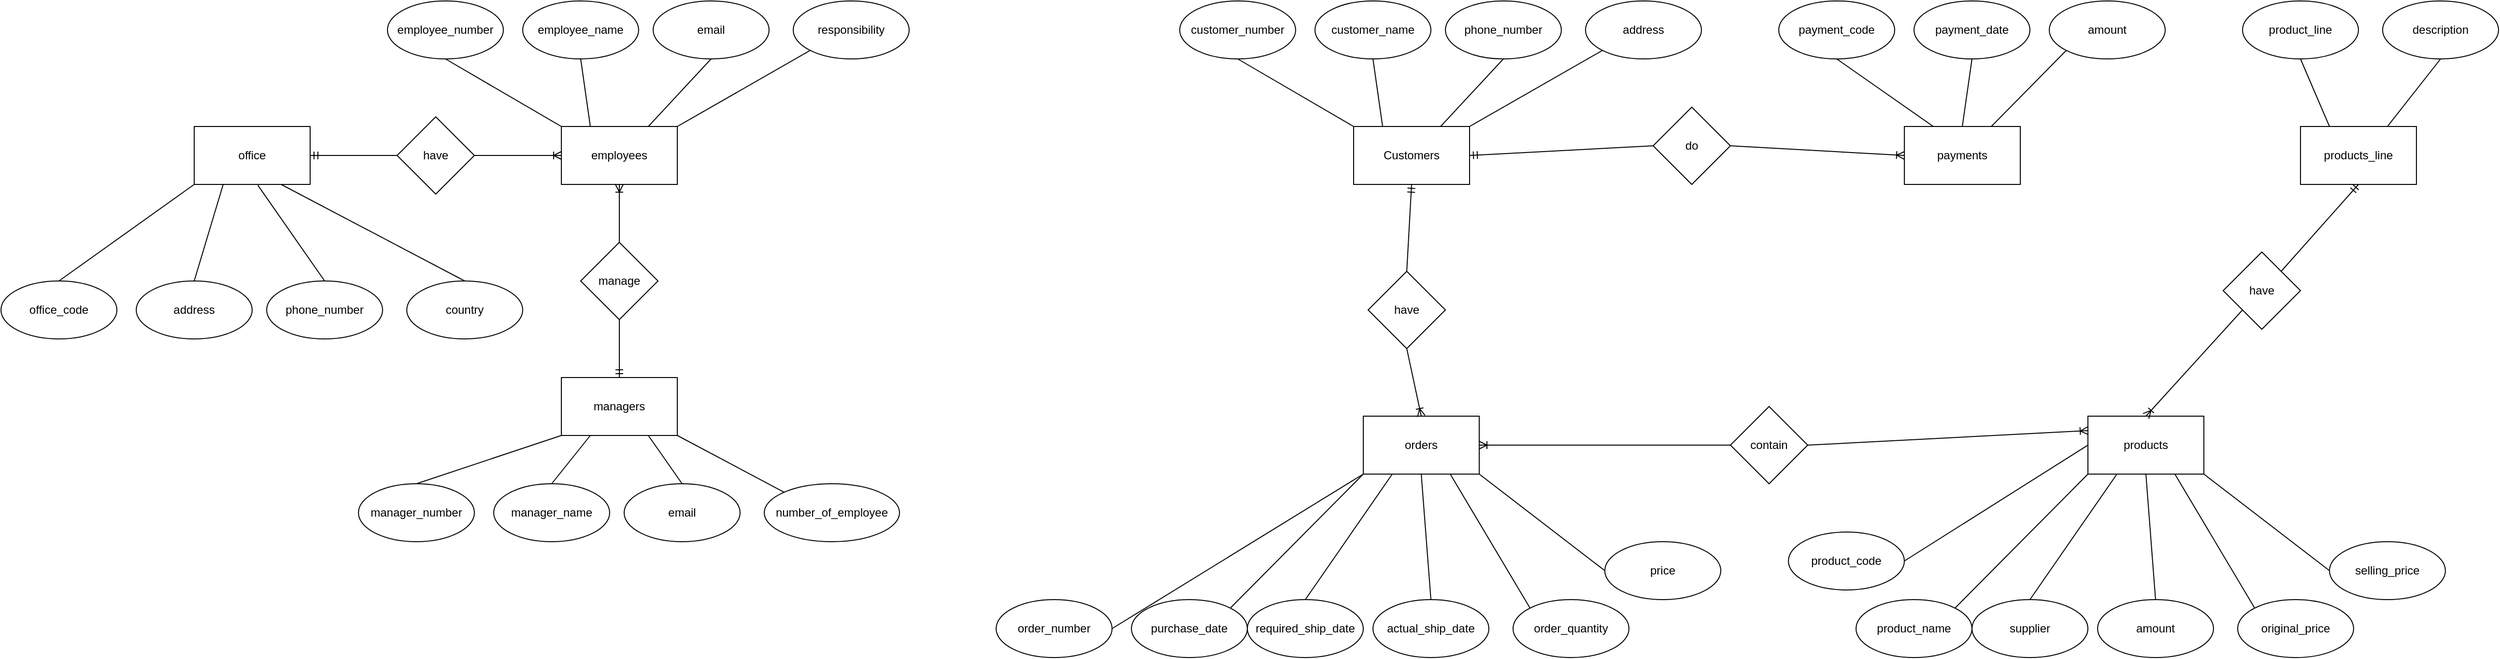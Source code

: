 <mxfile version="14.5.1" type="device"><diagram id="5W0hl_obl3BykaDS2cdx" name="Page-1"><mxGraphModel dx="3120" dy="840" grid="1" gridSize="10" guides="1" tooltips="1" connect="1" arrows="1" fold="1" page="1" pageScale="1" pageWidth="850" pageHeight="1100" math="0" shadow="0"><root><mxCell id="0"/><mxCell id="1" parent="0"/><mxCell id="FriQI0grgQP7yyJwqhBj-1" value="Customers" style="rounded=0;whiteSpace=wrap;html=1;" vertex="1" parent="1"><mxGeometry x="-20" y="180" width="120" height="60" as="geometry"/></mxCell><mxCell id="FriQI0grgQP7yyJwqhBj-2" value="customer_number" style="ellipse;whiteSpace=wrap;html=1;" vertex="1" parent="1"><mxGeometry x="-200" y="50" width="120" height="60" as="geometry"/></mxCell><mxCell id="FriQI0grgQP7yyJwqhBj-3" value="customer_name" style="ellipse;whiteSpace=wrap;html=1;" vertex="1" parent="1"><mxGeometry x="-60" y="50" width="120" height="60" as="geometry"/></mxCell><mxCell id="FriQI0grgQP7yyJwqhBj-4" value="phone_number" style="ellipse;whiteSpace=wrap;html=1;" vertex="1" parent="1"><mxGeometry x="75" y="50" width="120" height="60" as="geometry"/></mxCell><mxCell id="FriQI0grgQP7yyJwqhBj-5" value="address" style="ellipse;whiteSpace=wrap;html=1;" vertex="1" parent="1"><mxGeometry x="220" y="50" width="120" height="60" as="geometry"/></mxCell><mxCell id="FriQI0grgQP7yyJwqhBj-6" value="" style="endArrow=none;html=1;entryX=0.5;entryY=1;entryDx=0;entryDy=0;exitX=0;exitY=0;exitDx=0;exitDy=0;endFill=0;" edge="1" parent="1" source="FriQI0grgQP7yyJwqhBj-1" target="FriQI0grgQP7yyJwqhBj-2"><mxGeometry width="50" height="50" relative="1" as="geometry"><mxPoint x="60" y="190" as="sourcePoint"/><mxPoint x="110" y="140" as="targetPoint"/></mxGeometry></mxCell><mxCell id="FriQI0grgQP7yyJwqhBj-7" value="" style="endArrow=none;html=1;entryX=0.5;entryY=1;entryDx=0;entryDy=0;exitX=0.25;exitY=0;exitDx=0;exitDy=0;endFill=0;" edge="1" parent="1" source="FriQI0grgQP7yyJwqhBj-1" target="FriQI0grgQP7yyJwqhBj-3"><mxGeometry width="50" height="50" relative="1" as="geometry"><mxPoint x="150" y="200" as="sourcePoint"/><mxPoint x="30" y="130" as="targetPoint"/></mxGeometry></mxCell><mxCell id="FriQI0grgQP7yyJwqhBj-9" value="" style="endArrow=none;html=1;entryX=0.5;entryY=1;entryDx=0;entryDy=0;exitX=0.75;exitY=0;exitDx=0;exitDy=0;endFill=0;" edge="1" parent="1" source="FriQI0grgQP7yyJwqhBj-1" target="FriQI0grgQP7yyJwqhBj-4"><mxGeometry width="50" height="50" relative="1" as="geometry"><mxPoint x="160" y="200" as="sourcePoint"/><mxPoint x="150" y="130" as="targetPoint"/></mxGeometry></mxCell><mxCell id="FriQI0grgQP7yyJwqhBj-10" value="" style="endArrow=none;html=1;entryX=0;entryY=1;entryDx=0;entryDy=0;exitX=1;exitY=0;exitDx=0;exitDy=0;endFill=0;" edge="1" parent="1" source="FriQI0grgQP7yyJwqhBj-1" target="FriQI0grgQP7yyJwqhBj-5"><mxGeometry width="50" height="50" relative="1" as="geometry"><mxPoint x="150" y="210" as="sourcePoint"/><mxPoint x="215" y="140" as="targetPoint"/></mxGeometry></mxCell><mxCell id="FriQI0grgQP7yyJwqhBj-11" value="products_line" style="rounded=0;whiteSpace=wrap;html=1;" vertex="1" parent="1"><mxGeometry x="960" y="180" width="120" height="60" as="geometry"/></mxCell><mxCell id="FriQI0grgQP7yyJwqhBj-12" value="product_line" style="ellipse;whiteSpace=wrap;html=1;" vertex="1" parent="1"><mxGeometry x="900" y="50" width="120" height="60" as="geometry"/></mxCell><mxCell id="FriQI0grgQP7yyJwqhBj-13" value="description" style="ellipse;whiteSpace=wrap;html=1;" vertex="1" parent="1"><mxGeometry x="1045" y="50" width="120" height="60" as="geometry"/></mxCell><mxCell id="FriQI0grgQP7yyJwqhBj-14" value="" style="endArrow=none;html=1;entryX=0.5;entryY=1;entryDx=0;entryDy=0;exitX=0.25;exitY=0;exitDx=0;exitDy=0;endFill=0;" edge="1" parent="1" source="FriQI0grgQP7yyJwqhBj-11" target="FriQI0grgQP7yyJwqhBj-12"><mxGeometry width="50" height="50" relative="1" as="geometry"><mxPoint x="880" y="180" as="sourcePoint"/><mxPoint x="930" y="130" as="targetPoint"/></mxGeometry></mxCell><mxCell id="FriQI0grgQP7yyJwqhBj-15" value="" style="endArrow=none;html=1;entryX=0.5;entryY=1;entryDx=0;entryDy=0;exitX=0.75;exitY=0;exitDx=0;exitDy=0;endFill=0;" edge="1" parent="1" source="FriQI0grgQP7yyJwqhBj-11" target="FriQI0grgQP7yyJwqhBj-13"><mxGeometry width="50" height="50" relative="1" as="geometry"><mxPoint x="1110" y="190" as="sourcePoint"/><mxPoint x="1080" y="120" as="targetPoint"/></mxGeometry></mxCell><mxCell id="FriQI0grgQP7yyJwqhBj-16" value="products" style="rounded=0;whiteSpace=wrap;html=1;" vertex="1" parent="1"><mxGeometry x="740" y="480" width="120" height="60" as="geometry"/></mxCell><mxCell id="FriQI0grgQP7yyJwqhBj-17" value="product_code" style="ellipse;whiteSpace=wrap;html=1;" vertex="1" parent="1"><mxGeometry x="430" y="600" width="120" height="60" as="geometry"/></mxCell><mxCell id="FriQI0grgQP7yyJwqhBj-18" value="product_name" style="ellipse;whiteSpace=wrap;html=1;" vertex="1" parent="1"><mxGeometry x="500" y="670" width="120" height="60" as="geometry"/></mxCell><mxCell id="FriQI0grgQP7yyJwqhBj-19" value="supplier" style="ellipse;whiteSpace=wrap;html=1;" vertex="1" parent="1"><mxGeometry x="620" y="670" width="120" height="60" as="geometry"/></mxCell><mxCell id="FriQI0grgQP7yyJwqhBj-20" value="original_price" style="ellipse;whiteSpace=wrap;html=1;" vertex="1" parent="1"><mxGeometry x="895" y="670" width="120" height="60" as="geometry"/></mxCell><mxCell id="FriQI0grgQP7yyJwqhBj-21" value="amount" style="ellipse;whiteSpace=wrap;html=1;" vertex="1" parent="1"><mxGeometry x="750" y="670" width="120" height="60" as="geometry"/></mxCell><mxCell id="FriQI0grgQP7yyJwqhBj-22" value="selling_price" style="ellipse;whiteSpace=wrap;html=1;" vertex="1" parent="1"><mxGeometry x="990" y="610" width="120" height="60" as="geometry"/></mxCell><mxCell id="FriQI0grgQP7yyJwqhBj-23" value="" style="endArrow=none;html=1;entryX=1;entryY=0.5;entryDx=0;entryDy=0;exitX=0;exitY=0.5;exitDx=0;exitDy=0;endFill=0;" edge="1" parent="1" source="FriQI0grgQP7yyJwqhBj-16" target="FriQI0grgQP7yyJwqhBj-17"><mxGeometry width="50" height="50" relative="1" as="geometry"><mxPoint x="800" y="480" as="sourcePoint"/><mxPoint x="680" y="410" as="targetPoint"/></mxGeometry></mxCell><mxCell id="FriQI0grgQP7yyJwqhBj-24" value="" style="endArrow=none;html=1;entryX=1;entryY=0;entryDx=0;entryDy=0;exitX=0;exitY=1;exitDx=0;exitDy=0;endFill=0;" edge="1" parent="1" source="FriQI0grgQP7yyJwqhBj-16" target="FriQI0grgQP7yyJwqhBj-18"><mxGeometry width="50" height="50" relative="1" as="geometry"><mxPoint x="750" y="520" as="sourcePoint"/><mxPoint x="640" y="530" as="targetPoint"/></mxGeometry></mxCell><mxCell id="FriQI0grgQP7yyJwqhBj-25" value="" style="endArrow=none;html=1;entryX=0.5;entryY=0;entryDx=0;entryDy=0;exitX=0.25;exitY=1;exitDx=0;exitDy=0;endFill=0;" edge="1" parent="1" source="FriQI0grgQP7yyJwqhBj-16" target="FriQI0grgQP7yyJwqhBj-19"><mxGeometry width="50" height="50" relative="1" as="geometry"><mxPoint x="787.57" y="560" as="sourcePoint"/><mxPoint x="709.996" y="588.787" as="targetPoint"/></mxGeometry></mxCell><mxCell id="FriQI0grgQP7yyJwqhBj-26" value="" style="endArrow=none;html=1;entryX=0.5;entryY=0;entryDx=0;entryDy=0;exitX=0.5;exitY=1;exitDx=0;exitDy=0;endFill=0;" edge="1" parent="1" source="FriQI0grgQP7yyJwqhBj-16" target="FriQI0grgQP7yyJwqhBj-21"><mxGeometry width="50" height="50" relative="1" as="geometry"><mxPoint x="850" y="555" as="sourcePoint"/><mxPoint x="820" y="605" as="targetPoint"/></mxGeometry></mxCell><mxCell id="FriQI0grgQP7yyJwqhBj-27" value="" style="endArrow=none;html=1;entryX=0;entryY=0;entryDx=0;entryDy=0;exitX=0.75;exitY=1;exitDx=0;exitDy=0;endFill=0;" edge="1" parent="1" source="FriQI0grgQP7yyJwqhBj-16" target="FriQI0grgQP7yyJwqhBj-20"><mxGeometry width="50" height="50" relative="1" as="geometry"><mxPoint x="910" y="530" as="sourcePoint"/><mxPoint x="960" y="590" as="targetPoint"/></mxGeometry></mxCell><mxCell id="FriQI0grgQP7yyJwqhBj-28" value="" style="endArrow=none;html=1;entryX=0;entryY=0.5;entryDx=0;entryDy=0;endFill=0;exitX=1;exitY=1;exitDx=0;exitDy=0;" edge="1" parent="1" source="FriQI0grgQP7yyJwqhBj-16" target="FriQI0grgQP7yyJwqhBj-22"><mxGeometry width="50" height="50" relative="1" as="geometry"><mxPoint x="850" y="514" as="sourcePoint"/><mxPoint x="1010.004" y="523.787" as="targetPoint"/></mxGeometry></mxCell><mxCell id="FriQI0grgQP7yyJwqhBj-42" value="orders" style="rounded=0;whiteSpace=wrap;html=1;" vertex="1" parent="1"><mxGeometry x="-10" y="480" width="120" height="60" as="geometry"/></mxCell><mxCell id="FriQI0grgQP7yyJwqhBj-43" value="order_number" style="ellipse;whiteSpace=wrap;html=1;" vertex="1" parent="1"><mxGeometry x="-390" y="670" width="120" height="60" as="geometry"/></mxCell><mxCell id="FriQI0grgQP7yyJwqhBj-44" value="purchase_date" style="ellipse;whiteSpace=wrap;html=1;" vertex="1" parent="1"><mxGeometry x="-250" y="670" width="120" height="60" as="geometry"/></mxCell><mxCell id="FriQI0grgQP7yyJwqhBj-45" value="required_ship_date" style="ellipse;whiteSpace=wrap;html=1;" vertex="1" parent="1"><mxGeometry x="-130" y="670" width="120" height="60" as="geometry"/></mxCell><mxCell id="FriQI0grgQP7yyJwqhBj-46" value="order_quantity" style="ellipse;whiteSpace=wrap;html=1;" vertex="1" parent="1"><mxGeometry x="145" y="670" width="120" height="60" as="geometry"/></mxCell><mxCell id="FriQI0grgQP7yyJwqhBj-47" value="actual_ship_date" style="ellipse;whiteSpace=wrap;html=1;" vertex="1" parent="1"><mxGeometry y="670" width="120" height="60" as="geometry"/></mxCell><mxCell id="FriQI0grgQP7yyJwqhBj-48" value="price" style="ellipse;whiteSpace=wrap;html=1;" vertex="1" parent="1"><mxGeometry x="240" y="610" width="120" height="60" as="geometry"/></mxCell><mxCell id="FriQI0grgQP7yyJwqhBj-49" value="" style="endArrow=none;html=1;entryX=1;entryY=0.5;entryDx=0;entryDy=0;exitX=0;exitY=1;exitDx=0;exitDy=0;endFill=0;" edge="1" source="FriQI0grgQP7yyJwqhBj-42" target="FriQI0grgQP7yyJwqhBj-43" parent="1"><mxGeometry width="50" height="50" relative="1" as="geometry"><mxPoint x="50" y="480" as="sourcePoint"/><mxPoint x="-70" y="410" as="targetPoint"/></mxGeometry></mxCell><mxCell id="FriQI0grgQP7yyJwqhBj-50" value="" style="endArrow=none;html=1;entryX=1;entryY=0;entryDx=0;entryDy=0;exitX=0;exitY=1;exitDx=0;exitDy=0;endFill=0;" edge="1" source="FriQI0grgQP7yyJwqhBj-42" target="FriQI0grgQP7yyJwqhBj-44" parent="1"><mxGeometry width="50" height="50" relative="1" as="geometry"><mxPoint y="520" as="sourcePoint"/><mxPoint x="-110" y="530" as="targetPoint"/></mxGeometry></mxCell><mxCell id="FriQI0grgQP7yyJwqhBj-51" value="" style="endArrow=none;html=1;entryX=0.5;entryY=0;entryDx=0;entryDy=0;exitX=0.25;exitY=1;exitDx=0;exitDy=0;endFill=0;" edge="1" source="FriQI0grgQP7yyJwqhBj-42" target="FriQI0grgQP7yyJwqhBj-45" parent="1"><mxGeometry width="50" height="50" relative="1" as="geometry"><mxPoint x="37.57" y="560" as="sourcePoint"/><mxPoint x="-40.004" y="588.787" as="targetPoint"/></mxGeometry></mxCell><mxCell id="FriQI0grgQP7yyJwqhBj-52" value="" style="endArrow=none;html=1;entryX=0.5;entryY=0;entryDx=0;entryDy=0;exitX=0.5;exitY=1;exitDx=0;exitDy=0;endFill=0;" edge="1" source="FriQI0grgQP7yyJwqhBj-42" target="FriQI0grgQP7yyJwqhBj-47" parent="1"><mxGeometry width="50" height="50" relative="1" as="geometry"><mxPoint x="100" y="555" as="sourcePoint"/><mxPoint x="70" y="605" as="targetPoint"/></mxGeometry></mxCell><mxCell id="FriQI0grgQP7yyJwqhBj-53" value="" style="endArrow=none;html=1;entryX=0;entryY=0;entryDx=0;entryDy=0;exitX=0.75;exitY=1;exitDx=0;exitDy=0;endFill=0;" edge="1" source="FriQI0grgQP7yyJwqhBj-42" target="FriQI0grgQP7yyJwqhBj-46" parent="1"><mxGeometry width="50" height="50" relative="1" as="geometry"><mxPoint x="160" y="530" as="sourcePoint"/><mxPoint x="210" y="590" as="targetPoint"/></mxGeometry></mxCell><mxCell id="FriQI0grgQP7yyJwqhBj-54" value="" style="endArrow=none;html=1;entryX=0;entryY=0.5;entryDx=0;entryDy=0;endFill=0;exitX=1;exitY=1;exitDx=0;exitDy=0;" edge="1" source="FriQI0grgQP7yyJwqhBj-42" target="FriQI0grgQP7yyJwqhBj-48" parent="1"><mxGeometry width="50" height="50" relative="1" as="geometry"><mxPoint x="100" y="514" as="sourcePoint"/><mxPoint x="260.004" y="523.787" as="targetPoint"/></mxGeometry></mxCell><mxCell id="FriQI0grgQP7yyJwqhBj-55" value="payments" style="rounded=0;whiteSpace=wrap;html=1;" vertex="1" parent="1"><mxGeometry x="550" y="180" width="120" height="60" as="geometry"/></mxCell><mxCell id="FriQI0grgQP7yyJwqhBj-56" value="payment_code" style="ellipse;whiteSpace=wrap;html=1;" vertex="1" parent="1"><mxGeometry x="420" y="50" width="120" height="60" as="geometry"/></mxCell><mxCell id="FriQI0grgQP7yyJwqhBj-57" value="payment_date" style="ellipse;whiteSpace=wrap;html=1;" vertex="1" parent="1"><mxGeometry x="560" y="50" width="120" height="60" as="geometry"/></mxCell><mxCell id="FriQI0grgQP7yyJwqhBj-58" value="" style="endArrow=none;html=1;entryX=0.5;entryY=1;entryDx=0;entryDy=0;exitX=0.25;exitY=0;exitDx=0;exitDy=0;endFill=0;" edge="1" source="FriQI0grgQP7yyJwqhBj-55" target="FriQI0grgQP7yyJwqhBj-56" parent="1"><mxGeometry width="50" height="50" relative="1" as="geometry"><mxPoint x="470" y="180" as="sourcePoint"/><mxPoint x="520" y="130" as="targetPoint"/></mxGeometry></mxCell><mxCell id="FriQI0grgQP7yyJwqhBj-59" value="" style="endArrow=none;html=1;entryX=0.5;entryY=1;entryDx=0;entryDy=0;exitX=0.5;exitY=0;exitDx=0;exitDy=0;endFill=0;" edge="1" source="FriQI0grgQP7yyJwqhBj-55" target="FriQI0grgQP7yyJwqhBj-57" parent="1"><mxGeometry width="50" height="50" relative="1" as="geometry"><mxPoint x="700" y="190" as="sourcePoint"/><mxPoint x="670" y="120" as="targetPoint"/></mxGeometry></mxCell><mxCell id="FriQI0grgQP7yyJwqhBj-60" value="amount" style="ellipse;whiteSpace=wrap;html=1;" vertex="1" parent="1"><mxGeometry x="700" y="50" width="120" height="60" as="geometry"/></mxCell><mxCell id="FriQI0grgQP7yyJwqhBj-61" value="" style="endArrow=none;html=1;entryX=0;entryY=1;entryDx=0;entryDy=0;exitX=0.75;exitY=0;exitDx=0;exitDy=0;endFill=0;" edge="1" parent="1" source="FriQI0grgQP7yyJwqhBj-55" target="FriQI0grgQP7yyJwqhBj-60"><mxGeometry width="50" height="50" relative="1" as="geometry"><mxPoint x="710.0" y="190.0" as="sourcePoint"/><mxPoint x="690.0" y="120.0" as="targetPoint"/></mxGeometry></mxCell><mxCell id="FriQI0grgQP7yyJwqhBj-62" value="employees" style="rounded=0;whiteSpace=wrap;html=1;" vertex="1" parent="1"><mxGeometry x="-840" y="180" width="120" height="60" as="geometry"/></mxCell><mxCell id="FriQI0grgQP7yyJwqhBj-63" value="employee_number" style="ellipse;whiteSpace=wrap;html=1;" vertex="1" parent="1"><mxGeometry x="-1020" y="50" width="120" height="60" as="geometry"/></mxCell><mxCell id="FriQI0grgQP7yyJwqhBj-64" value="employee_name" style="ellipse;whiteSpace=wrap;html=1;" vertex="1" parent="1"><mxGeometry x="-880" y="50" width="120" height="60" as="geometry"/></mxCell><mxCell id="FriQI0grgQP7yyJwqhBj-65" value="email" style="ellipse;whiteSpace=wrap;html=1;" vertex="1" parent="1"><mxGeometry x="-745" y="50" width="120" height="60" as="geometry"/></mxCell><mxCell id="FriQI0grgQP7yyJwqhBj-66" value="responsibility" style="ellipse;whiteSpace=wrap;html=1;" vertex="1" parent="1"><mxGeometry x="-600" y="50" width="120" height="60" as="geometry"/></mxCell><mxCell id="FriQI0grgQP7yyJwqhBj-67" value="" style="endArrow=none;html=1;entryX=0.5;entryY=1;entryDx=0;entryDy=0;exitX=0;exitY=0;exitDx=0;exitDy=0;endFill=0;" edge="1" source="FriQI0grgQP7yyJwqhBj-62" target="FriQI0grgQP7yyJwqhBj-63" parent="1"><mxGeometry width="50" height="50" relative="1" as="geometry"><mxPoint x="-760" y="190" as="sourcePoint"/><mxPoint x="-710" y="140" as="targetPoint"/></mxGeometry></mxCell><mxCell id="FriQI0grgQP7yyJwqhBj-68" value="" style="endArrow=none;html=1;entryX=0.5;entryY=1;entryDx=0;entryDy=0;exitX=0.25;exitY=0;exitDx=0;exitDy=0;endFill=0;" edge="1" source="FriQI0grgQP7yyJwqhBj-62" target="FriQI0grgQP7yyJwqhBj-64" parent="1"><mxGeometry width="50" height="50" relative="1" as="geometry"><mxPoint x="-670" y="200" as="sourcePoint"/><mxPoint x="-790" y="130" as="targetPoint"/></mxGeometry></mxCell><mxCell id="FriQI0grgQP7yyJwqhBj-69" value="" style="endArrow=none;html=1;entryX=0.5;entryY=1;entryDx=0;entryDy=0;exitX=0.75;exitY=0;exitDx=0;exitDy=0;endFill=0;" edge="1" source="FriQI0grgQP7yyJwqhBj-62" target="FriQI0grgQP7yyJwqhBj-65" parent="1"><mxGeometry width="50" height="50" relative="1" as="geometry"><mxPoint x="-660" y="200" as="sourcePoint"/><mxPoint x="-670" y="130" as="targetPoint"/></mxGeometry></mxCell><mxCell id="FriQI0grgQP7yyJwqhBj-70" value="" style="endArrow=none;html=1;entryX=0;entryY=1;entryDx=0;entryDy=0;exitX=1;exitY=0;exitDx=0;exitDy=0;endFill=0;" edge="1" source="FriQI0grgQP7yyJwqhBj-62" target="FriQI0grgQP7yyJwqhBj-66" parent="1"><mxGeometry width="50" height="50" relative="1" as="geometry"><mxPoint x="-670" y="210" as="sourcePoint"/><mxPoint x="-605" y="140" as="targetPoint"/></mxGeometry></mxCell><mxCell id="FriQI0grgQP7yyJwqhBj-80" value="office" style="rounded=0;whiteSpace=wrap;html=1;" vertex="1" parent="1"><mxGeometry x="-1220" y="180" width="120" height="60" as="geometry"/></mxCell><mxCell id="FriQI0grgQP7yyJwqhBj-81" value="office_code" style="ellipse;whiteSpace=wrap;html=1;" vertex="1" parent="1"><mxGeometry x="-1420" y="340" width="120" height="60" as="geometry"/></mxCell><mxCell id="FriQI0grgQP7yyJwqhBj-82" value="address" style="ellipse;whiteSpace=wrap;html=1;" vertex="1" parent="1"><mxGeometry x="-1280" y="340" width="120" height="60" as="geometry"/></mxCell><mxCell id="FriQI0grgQP7yyJwqhBj-83" value="phone_number" style="ellipse;whiteSpace=wrap;html=1;" vertex="1" parent="1"><mxGeometry x="-1145" y="340" width="120" height="60" as="geometry"/></mxCell><mxCell id="FriQI0grgQP7yyJwqhBj-84" value="country" style="ellipse;whiteSpace=wrap;html=1;" vertex="1" parent="1"><mxGeometry x="-1000" y="340" width="120" height="60" as="geometry"/></mxCell><mxCell id="FriQI0grgQP7yyJwqhBj-85" value="" style="endArrow=none;html=1;entryX=0.5;entryY=0;entryDx=0;entryDy=0;exitX=0;exitY=1;exitDx=0;exitDy=0;endFill=0;" edge="1" parent="1" source="FriQI0grgQP7yyJwqhBj-80" target="FriQI0grgQP7yyJwqhBj-81"><mxGeometry width="50" height="50" relative="1" as="geometry"><mxPoint x="-1230" y="290" as="sourcePoint"/><mxPoint x="-1180" y="240" as="targetPoint"/></mxGeometry></mxCell><mxCell id="FriQI0grgQP7yyJwqhBj-86" value="" style="endArrow=none;html=1;entryX=0.5;entryY=0;entryDx=0;entryDy=0;exitX=0.25;exitY=1;exitDx=0;exitDy=0;endFill=0;" edge="1" parent="1" source="FriQI0grgQP7yyJwqhBj-80" target="FriQI0grgQP7yyJwqhBj-82"><mxGeometry width="50" height="50" relative="1" as="geometry"><mxPoint x="-1210" y="250" as="sourcePoint"/><mxPoint x="-1350" y="350" as="targetPoint"/></mxGeometry></mxCell><mxCell id="FriQI0grgQP7yyJwqhBj-87" value="" style="endArrow=none;html=1;entryX=0.5;entryY=0;entryDx=0;entryDy=0;exitX=0.549;exitY=1.014;exitDx=0;exitDy=0;endFill=0;exitPerimeter=0;" edge="1" parent="1" source="FriQI0grgQP7yyJwqhBj-80" target="FriQI0grgQP7yyJwqhBj-83"><mxGeometry width="50" height="50" relative="1" as="geometry"><mxPoint x="-1180" y="250" as="sourcePoint"/><mxPoint x="-1210" y="350" as="targetPoint"/></mxGeometry></mxCell><mxCell id="FriQI0grgQP7yyJwqhBj-88" value="" style="endArrow=none;html=1;entryX=0.5;entryY=0;entryDx=0;entryDy=0;exitX=0.75;exitY=1;exitDx=0;exitDy=0;endFill=0;" edge="1" parent="1" source="FriQI0grgQP7yyJwqhBj-80" target="FriQI0grgQP7yyJwqhBj-84"><mxGeometry width="50" height="50" relative="1" as="geometry"><mxPoint x="-1089.12" y="250.84" as="sourcePoint"/><mxPoint x="-1020" y="350" as="targetPoint"/></mxGeometry></mxCell><mxCell id="FriQI0grgQP7yyJwqhBj-89" value="have" style="rhombus;whiteSpace=wrap;html=1;" vertex="1" parent="1"><mxGeometry x="-5" y="330" width="80" height="80" as="geometry"/></mxCell><mxCell id="FriQI0grgQP7yyJwqhBj-92" value="" style="endArrow=ERmandOne;html=1;entryX=0.5;entryY=1;entryDx=0;entryDy=0;exitX=0.5;exitY=0;exitDx=0;exitDy=0;endFill=0;" edge="1" parent="1" source="FriQI0grgQP7yyJwqhBj-89" target="FriQI0grgQP7yyJwqhBj-1"><mxGeometry width="50" height="50" relative="1" as="geometry"><mxPoint x="10" y="400" as="sourcePoint"/><mxPoint x="60" y="350" as="targetPoint"/></mxGeometry></mxCell><mxCell id="FriQI0grgQP7yyJwqhBj-93" value="" style="endArrow=ERoneToMany;html=1;entryX=0.5;entryY=0;entryDx=0;entryDy=0;exitX=0.5;exitY=1;exitDx=0;exitDy=0;endFill=0;" edge="1" parent="1" source="FriQI0grgQP7yyJwqhBj-89" target="FriQI0grgQP7yyJwqhBj-42"><mxGeometry width="50" height="50" relative="1" as="geometry"><mxPoint x="10" y="400" as="sourcePoint"/><mxPoint x="60" y="350" as="targetPoint"/></mxGeometry></mxCell><mxCell id="FriQI0grgQP7yyJwqhBj-94" value="do" style="rhombus;whiteSpace=wrap;html=1;" vertex="1" parent="1"><mxGeometry x="290" y="160" width="80" height="80" as="geometry"/></mxCell><mxCell id="FriQI0grgQP7yyJwqhBj-95" value="" style="endArrow=ERmandOne;html=1;exitX=0;exitY=0.5;exitDx=0;exitDy=0;entryX=1;entryY=0.5;entryDx=0;entryDy=0;endFill=0;" edge="1" parent="1" source="FriQI0grgQP7yyJwqhBj-94" target="FriQI0grgQP7yyJwqhBj-1"><mxGeometry width="50" height="50" relative="1" as="geometry"><mxPoint x="270" y="230" as="sourcePoint"/><mxPoint x="320" y="180" as="targetPoint"/></mxGeometry></mxCell><mxCell id="FriQI0grgQP7yyJwqhBj-96" value="" style="endArrow=ERoneToMany;html=1;exitX=1;exitY=0.5;exitDx=0;exitDy=0;entryX=0;entryY=0.5;entryDx=0;entryDy=0;endFill=0;" edge="1" parent="1" source="FriQI0grgQP7yyJwqhBj-94" target="FriQI0grgQP7yyJwqhBj-55"><mxGeometry width="50" height="50" relative="1" as="geometry"><mxPoint x="370" y="270" as="sourcePoint"/><mxPoint x="180" y="280" as="targetPoint"/></mxGeometry></mxCell><mxCell id="FriQI0grgQP7yyJwqhBj-97" value="contain" style="rhombus;whiteSpace=wrap;html=1;" vertex="1" parent="1"><mxGeometry x="370" y="470" width="80" height="80" as="geometry"/></mxCell><mxCell id="FriQI0grgQP7yyJwqhBj-98" value="" style="endArrow=ERoneToMany;html=1;entryX=0;entryY=0.25;entryDx=0;entryDy=0;exitX=1;exitY=0.5;exitDx=0;exitDy=0;endFill=0;" edge="1" parent="1" source="FriQI0grgQP7yyJwqhBj-97" target="FriQI0grgQP7yyJwqhBj-16"><mxGeometry width="50" height="50" relative="1" as="geometry"><mxPoint x="400" y="590" as="sourcePoint"/><mxPoint x="450" y="540" as="targetPoint"/></mxGeometry></mxCell><mxCell id="FriQI0grgQP7yyJwqhBj-99" value="" style="endArrow=ERoneToMany;html=1;entryX=1;entryY=0.5;entryDx=0;entryDy=0;exitX=0;exitY=0.5;exitDx=0;exitDy=0;endFill=0;" edge="1" parent="1" source="FriQI0grgQP7yyJwqhBj-97" target="FriQI0grgQP7yyJwqhBj-42"><mxGeometry width="50" height="50" relative="1" as="geometry"><mxPoint x="400" y="590" as="sourcePoint"/><mxPoint x="450" y="540" as="targetPoint"/></mxGeometry></mxCell><mxCell id="FriQI0grgQP7yyJwqhBj-100" value="have" style="rhombus;whiteSpace=wrap;html=1;" vertex="1" parent="1"><mxGeometry x="880" y="310" width="80" height="80" as="geometry"/></mxCell><mxCell id="FriQI0grgQP7yyJwqhBj-101" value="" style="endArrow=ERoneToMany;html=1;entryX=0.5;entryY=0;entryDx=0;entryDy=0;exitX=0;exitY=1;exitDx=0;exitDy=0;endFill=0;" edge="1" parent="1" source="FriQI0grgQP7yyJwqhBj-100" target="FriQI0grgQP7yyJwqhBj-16"><mxGeometry width="50" height="50" relative="1" as="geometry"><mxPoint x="880" y="370" as="sourcePoint"/><mxPoint x="930" y="320" as="targetPoint"/></mxGeometry></mxCell><mxCell id="FriQI0grgQP7yyJwqhBj-102" value="" style="endArrow=ERmandOne;html=1;entryX=0.5;entryY=1;entryDx=0;entryDy=0;exitX=1;exitY=0;exitDx=0;exitDy=0;endFill=0;" edge="1" parent="1" source="FriQI0grgQP7yyJwqhBj-100" target="FriQI0grgQP7yyJwqhBj-11"><mxGeometry width="50" height="50" relative="1" as="geometry"><mxPoint x="880" y="370" as="sourcePoint"/><mxPoint x="930" y="320" as="targetPoint"/></mxGeometry></mxCell><mxCell id="FriQI0grgQP7yyJwqhBj-112" value="managers" style="rounded=0;whiteSpace=wrap;html=1;" vertex="1" parent="1"><mxGeometry x="-840" y="440" width="120" height="60" as="geometry"/></mxCell><mxCell id="FriQI0grgQP7yyJwqhBj-113" value="manager_number" style="ellipse;whiteSpace=wrap;html=1;" vertex="1" parent="1"><mxGeometry x="-1050" y="550" width="120" height="60" as="geometry"/></mxCell><mxCell id="FriQI0grgQP7yyJwqhBj-114" value="manager_name" style="ellipse;whiteSpace=wrap;html=1;" vertex="1" parent="1"><mxGeometry x="-910" y="550" width="120" height="60" as="geometry"/></mxCell><mxCell id="FriQI0grgQP7yyJwqhBj-115" value="email" style="ellipse;whiteSpace=wrap;html=1;" vertex="1" parent="1"><mxGeometry x="-775" y="550" width="120" height="60" as="geometry"/></mxCell><mxCell id="FriQI0grgQP7yyJwqhBj-116" value="number_of_employee" style="ellipse;whiteSpace=wrap;html=1;" vertex="1" parent="1"><mxGeometry x="-630" y="550" width="140" height="60" as="geometry"/></mxCell><mxCell id="FriQI0grgQP7yyJwqhBj-117" value="" style="endArrow=none;html=1;entryX=0.5;entryY=0;entryDx=0;entryDy=0;exitX=0;exitY=1;exitDx=0;exitDy=0;endFill=0;" edge="1" parent="1" source="FriQI0grgQP7yyJwqhBj-112" target="FriQI0grgQP7yyJwqhBj-113"><mxGeometry width="50" height="50" relative="1" as="geometry"><mxPoint x="-770" y="460" as="sourcePoint"/><mxPoint x="-720" y="410" as="targetPoint"/></mxGeometry></mxCell><mxCell id="FriQI0grgQP7yyJwqhBj-118" value="" style="endArrow=none;html=1;entryX=0.5;entryY=0;entryDx=0;entryDy=0;exitX=0.25;exitY=1;exitDx=0;exitDy=0;endFill=0;" edge="1" parent="1" source="FriQI0grgQP7yyJwqhBj-112" target="FriQI0grgQP7yyJwqhBj-114"><mxGeometry width="50" height="50" relative="1" as="geometry"><mxPoint x="-830" y="510" as="sourcePoint"/><mxPoint x="-980" y="560" as="targetPoint"/></mxGeometry></mxCell><mxCell id="FriQI0grgQP7yyJwqhBj-119" value="" style="endArrow=none;html=1;entryX=0.5;entryY=0;entryDx=0;entryDy=0;exitX=0.75;exitY=1;exitDx=0;exitDy=0;endFill=0;" edge="1" parent="1" source="FriQI0grgQP7yyJwqhBj-112" target="FriQI0grgQP7yyJwqhBj-115"><mxGeometry width="50" height="50" relative="1" as="geometry"><mxPoint x="-800" y="510" as="sourcePoint"/><mxPoint x="-840" y="560" as="targetPoint"/></mxGeometry></mxCell><mxCell id="FriQI0grgQP7yyJwqhBj-120" value="" style="endArrow=none;html=1;entryX=0;entryY=0;entryDx=0;entryDy=0;exitX=1;exitY=1;exitDx=0;exitDy=0;endFill=0;" edge="1" parent="1" source="FriQI0grgQP7yyJwqhBj-112" target="FriQI0grgQP7yyJwqhBj-116"><mxGeometry width="50" height="50" relative="1" as="geometry"><mxPoint x="-740" y="510" as="sourcePoint"/><mxPoint x="-705" y="560" as="targetPoint"/></mxGeometry></mxCell><mxCell id="FriQI0grgQP7yyJwqhBj-121" value="manage" style="rhombus;whiteSpace=wrap;html=1;" vertex="1" parent="1"><mxGeometry x="-820" y="300" width="80" height="80" as="geometry"/></mxCell><mxCell id="FriQI0grgQP7yyJwqhBj-122" value="" style="endArrow=ERoneToMany;html=1;entryX=0.5;entryY=1;entryDx=0;entryDy=0;exitX=0.5;exitY=0;exitDx=0;exitDy=0;endFill=0;" edge="1" parent="1" source="FriQI0grgQP7yyJwqhBj-121" target="FriQI0grgQP7yyJwqhBj-62"><mxGeometry width="50" height="50" relative="1" as="geometry"><mxPoint x="-770" y="340" as="sourcePoint"/><mxPoint x="-720" y="290" as="targetPoint"/></mxGeometry></mxCell><mxCell id="FriQI0grgQP7yyJwqhBj-123" value="" style="endArrow=ERmandOne;html=1;entryX=0.5;entryY=0;entryDx=0;entryDy=0;exitX=0.5;exitY=1;exitDx=0;exitDy=0;endFill=0;" edge="1" parent="1" source="FriQI0grgQP7yyJwqhBj-121" target="FriQI0grgQP7yyJwqhBj-112"><mxGeometry width="50" height="50" relative="1" as="geometry"><mxPoint x="-770" y="340" as="sourcePoint"/><mxPoint x="-720" y="290" as="targetPoint"/></mxGeometry></mxCell><mxCell id="FriQI0grgQP7yyJwqhBj-124" value="have" style="rhombus;whiteSpace=wrap;html=1;" vertex="1" parent="1"><mxGeometry x="-1010" y="170" width="80" height="80" as="geometry"/></mxCell><mxCell id="FriQI0grgQP7yyJwqhBj-125" value="" style="endArrow=ERoneToMany;html=1;entryX=0;entryY=0.5;entryDx=0;entryDy=0;exitX=1;exitY=0.5;exitDx=0;exitDy=0;endFill=0;" edge="1" parent="1" source="FriQI0grgQP7yyJwqhBj-124" target="FriQI0grgQP7yyJwqhBj-62"><mxGeometry width="50" height="50" relative="1" as="geometry"><mxPoint x="-990" y="250" as="sourcePoint"/><mxPoint x="-940" y="200" as="targetPoint"/></mxGeometry></mxCell><mxCell id="FriQI0grgQP7yyJwqhBj-126" value="" style="endArrow=ERmandOne;html=1;entryX=1;entryY=0.5;entryDx=0;entryDy=0;exitX=0;exitY=0.5;exitDx=0;exitDy=0;endFill=0;" edge="1" parent="1" source="FriQI0grgQP7yyJwqhBj-124" target="FriQI0grgQP7yyJwqhBj-80"><mxGeometry width="50" height="50" relative="1" as="geometry"><mxPoint x="-920" y="220" as="sourcePoint"/><mxPoint x="-830" y="220" as="targetPoint"/></mxGeometry></mxCell></root></mxGraphModel></diagram></mxfile>